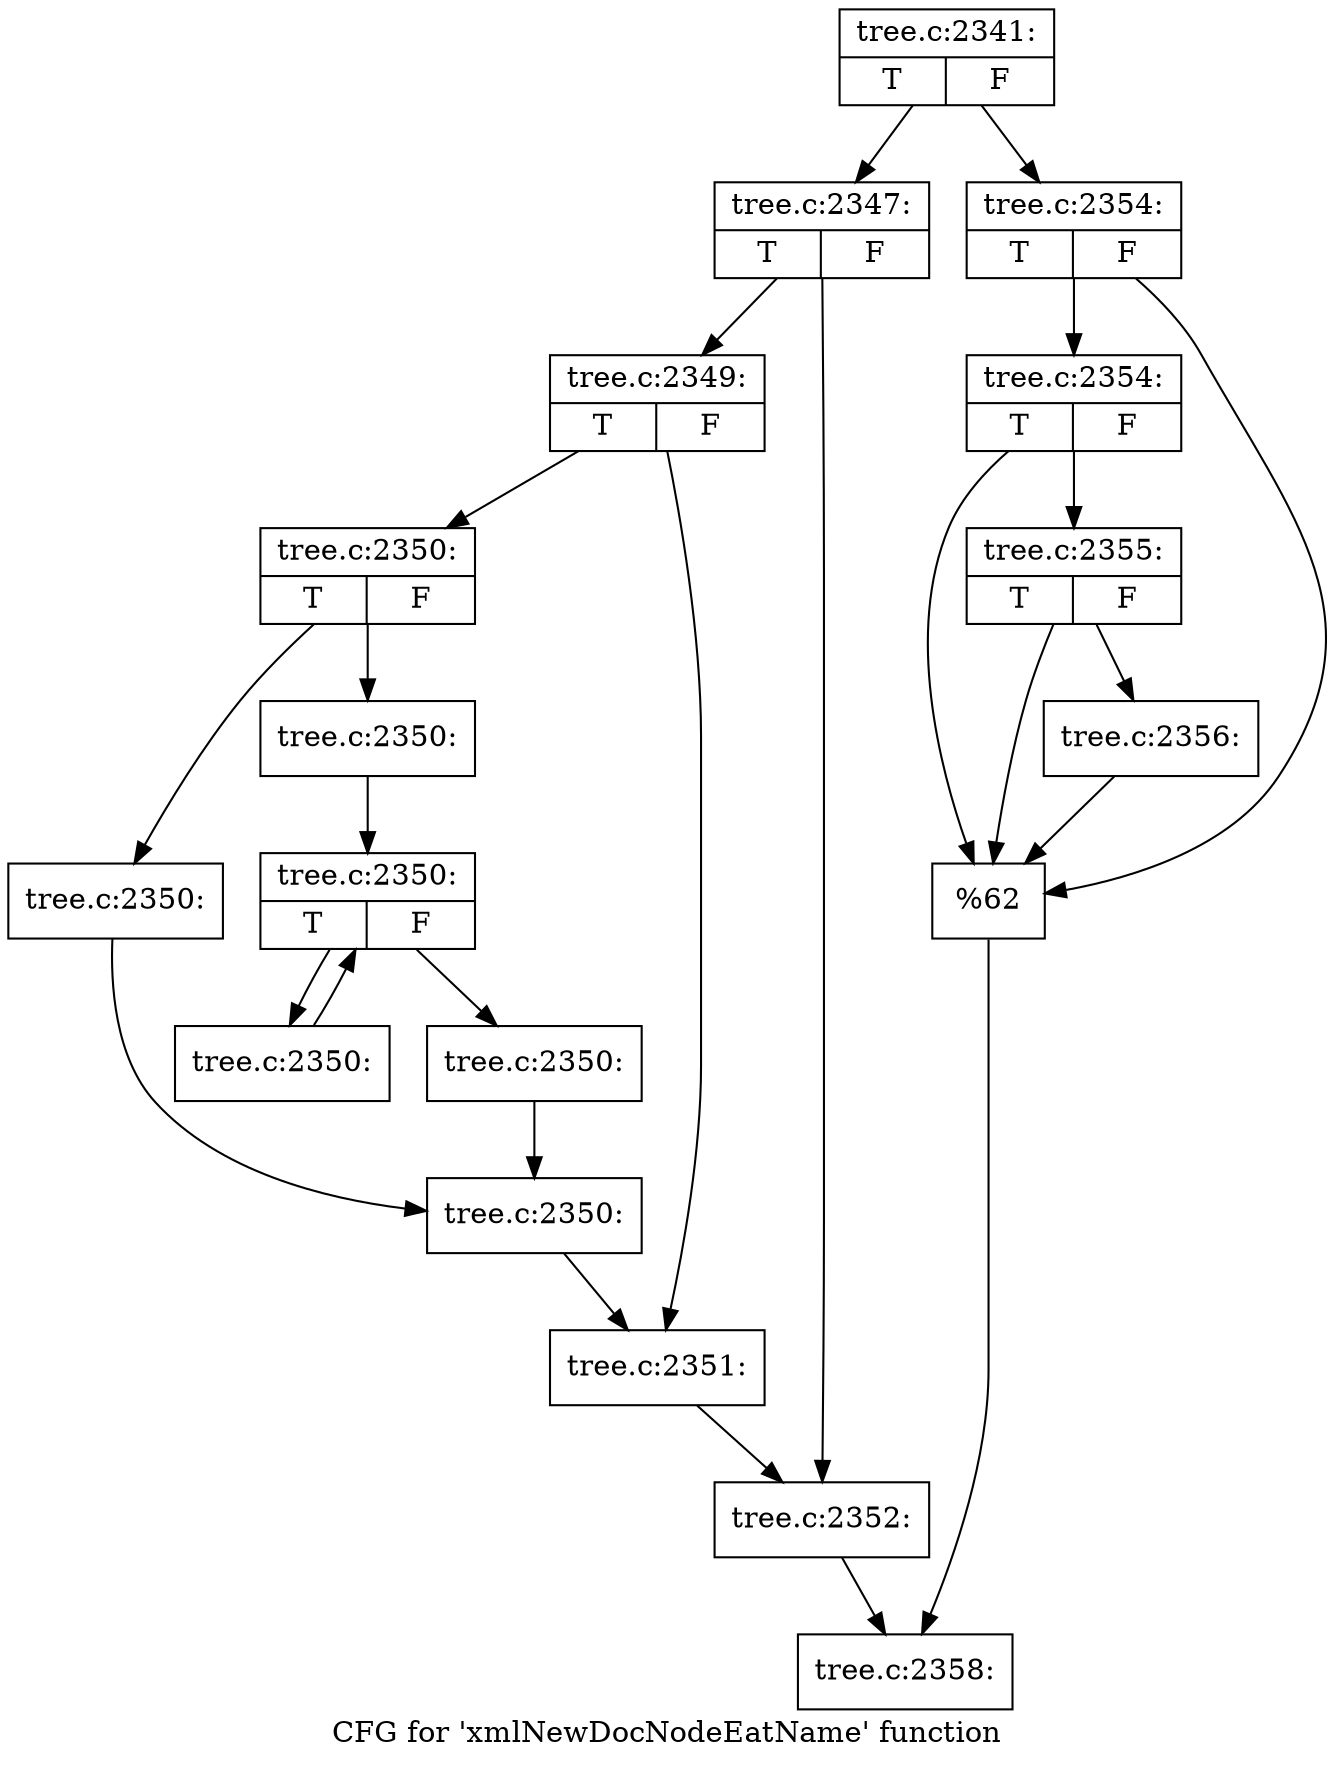 digraph "CFG for 'xmlNewDocNodeEatName' function" {
	label="CFG for 'xmlNewDocNodeEatName' function";

	Node0x4389d10 [shape=record,label="{tree.c:2341:|{<s0>T|<s1>F}}"];
	Node0x4389d10 -> Node0x438b270;
	Node0x4389d10 -> Node0x438b310;
	Node0x438b270 [shape=record,label="{tree.c:2347:|{<s0>T|<s1>F}}"];
	Node0x438b270 -> Node0x438b910;
	Node0x438b270 -> Node0x438b960;
	Node0x438b910 [shape=record,label="{tree.c:2349:|{<s0>T|<s1>F}}"];
	Node0x438b910 -> Node0x438c090;
	Node0x438b910 -> Node0x438c0e0;
	Node0x438c090 [shape=record,label="{tree.c:2350:|{<s0>T|<s1>F}}"];
	Node0x438c090 -> Node0x438c7d0;
	Node0x438c090 -> Node0x438c870;
	Node0x438c7d0 [shape=record,label="{tree.c:2350:}"];
	Node0x438c7d0 -> Node0x438c820;
	Node0x438c870 [shape=record,label="{tree.c:2350:}"];
	Node0x438c870 -> Node0x438cd20;
	Node0x438cd20 [shape=record,label="{tree.c:2350:|{<s0>T|<s1>F}}"];
	Node0x438cd20 -> Node0x438d360;
	Node0x438cd20 -> Node0x437ffc0;
	Node0x438d360 [shape=record,label="{tree.c:2350:}"];
	Node0x438d360 -> Node0x438cd20;
	Node0x437ffc0 [shape=record,label="{tree.c:2350:}"];
	Node0x437ffc0 -> Node0x438c820;
	Node0x438c820 [shape=record,label="{tree.c:2350:}"];
	Node0x438c820 -> Node0x438c0e0;
	Node0x438c0e0 [shape=record,label="{tree.c:2351:}"];
	Node0x438c0e0 -> Node0x438b960;
	Node0x438b960 [shape=record,label="{tree.c:2352:}"];
	Node0x438b960 -> Node0x438b2c0;
	Node0x438b310 [shape=record,label="{tree.c:2354:|{<s0>T|<s1>F}}"];
	Node0x438b310 -> Node0x438e010;
	Node0x438b310 -> Node0x438df40;
	Node0x438e010 [shape=record,label="{tree.c:2354:|{<s0>T|<s1>F}}"];
	Node0x438e010 -> Node0x438df90;
	Node0x438e010 -> Node0x438df40;
	Node0x438df90 [shape=record,label="{tree.c:2355:|{<s0>T|<s1>F}}"];
	Node0x438df90 -> Node0x438df40;
	Node0x438df90 -> Node0x438def0;
	Node0x438def0 [shape=record,label="{tree.c:2356:}"];
	Node0x438def0 -> Node0x438df40;
	Node0x438df40 [shape=record,label="{%62}"];
	Node0x438df40 -> Node0x438b2c0;
	Node0x438b2c0 [shape=record,label="{tree.c:2358:}"];
}
